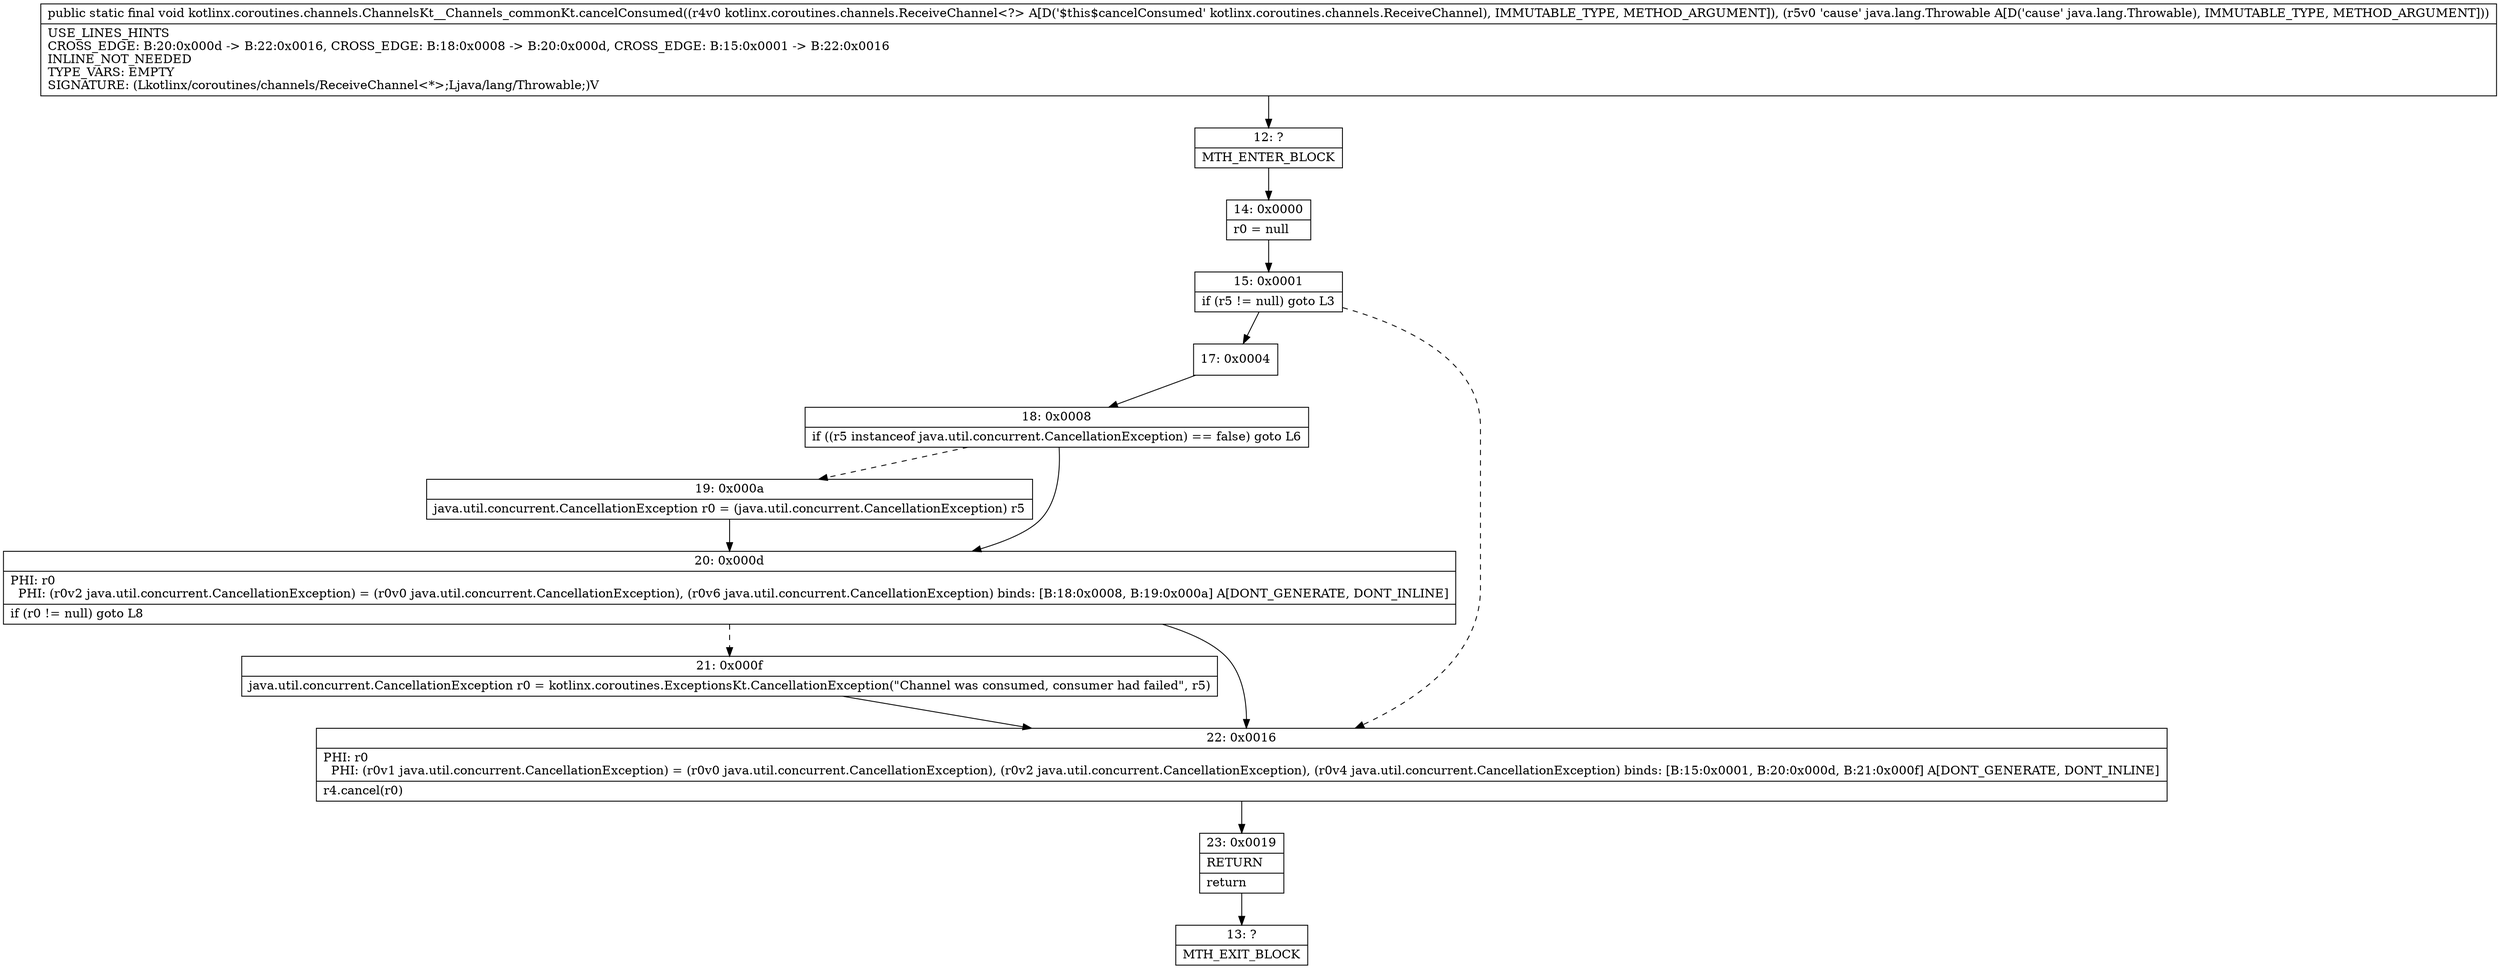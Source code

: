 digraph "CFG forkotlinx.coroutines.channels.ChannelsKt__Channels_commonKt.cancelConsumed(Lkotlinx\/coroutines\/channels\/ReceiveChannel;Ljava\/lang\/Throwable;)V" {
Node_12 [shape=record,label="{12\:\ ?|MTH_ENTER_BLOCK\l}"];
Node_14 [shape=record,label="{14\:\ 0x0000|r0 = null\l}"];
Node_15 [shape=record,label="{15\:\ 0x0001|if (r5 != null) goto L3\l}"];
Node_17 [shape=record,label="{17\:\ 0x0004}"];
Node_18 [shape=record,label="{18\:\ 0x0008|if ((r5 instanceof java.util.concurrent.CancellationException) == false) goto L6\l}"];
Node_19 [shape=record,label="{19\:\ 0x000a|java.util.concurrent.CancellationException r0 = (java.util.concurrent.CancellationException) r5\l}"];
Node_20 [shape=record,label="{20\:\ 0x000d|PHI: r0 \l  PHI: (r0v2 java.util.concurrent.CancellationException) = (r0v0 java.util.concurrent.CancellationException), (r0v6 java.util.concurrent.CancellationException) binds: [B:18:0x0008, B:19:0x000a] A[DONT_GENERATE, DONT_INLINE]\l|if (r0 != null) goto L8\l}"];
Node_21 [shape=record,label="{21\:\ 0x000f|java.util.concurrent.CancellationException r0 = kotlinx.coroutines.ExceptionsKt.CancellationException(\"Channel was consumed, consumer had failed\", r5)\l}"];
Node_22 [shape=record,label="{22\:\ 0x0016|PHI: r0 \l  PHI: (r0v1 java.util.concurrent.CancellationException) = (r0v0 java.util.concurrent.CancellationException), (r0v2 java.util.concurrent.CancellationException), (r0v4 java.util.concurrent.CancellationException) binds: [B:15:0x0001, B:20:0x000d, B:21:0x000f] A[DONT_GENERATE, DONT_INLINE]\l|r4.cancel(r0)\l}"];
Node_23 [shape=record,label="{23\:\ 0x0019|RETURN\l|return\l}"];
Node_13 [shape=record,label="{13\:\ ?|MTH_EXIT_BLOCK\l}"];
MethodNode[shape=record,label="{public static final void kotlinx.coroutines.channels.ChannelsKt__Channels_commonKt.cancelConsumed((r4v0 kotlinx.coroutines.channels.ReceiveChannel\<?\> A[D('$this$cancelConsumed' kotlinx.coroutines.channels.ReceiveChannel), IMMUTABLE_TYPE, METHOD_ARGUMENT]), (r5v0 'cause' java.lang.Throwable A[D('cause' java.lang.Throwable), IMMUTABLE_TYPE, METHOD_ARGUMENT]))  | USE_LINES_HINTS\lCROSS_EDGE: B:20:0x000d \-\> B:22:0x0016, CROSS_EDGE: B:18:0x0008 \-\> B:20:0x000d, CROSS_EDGE: B:15:0x0001 \-\> B:22:0x0016\lINLINE_NOT_NEEDED\lTYPE_VARS: EMPTY\lSIGNATURE: (Lkotlinx\/coroutines\/channels\/ReceiveChannel\<*\>;Ljava\/lang\/Throwable;)V\l}"];
MethodNode -> Node_12;Node_12 -> Node_14;
Node_14 -> Node_15;
Node_15 -> Node_17;
Node_15 -> Node_22[style=dashed];
Node_17 -> Node_18;
Node_18 -> Node_19[style=dashed];
Node_18 -> Node_20;
Node_19 -> Node_20;
Node_20 -> Node_21[style=dashed];
Node_20 -> Node_22;
Node_21 -> Node_22;
Node_22 -> Node_23;
Node_23 -> Node_13;
}

